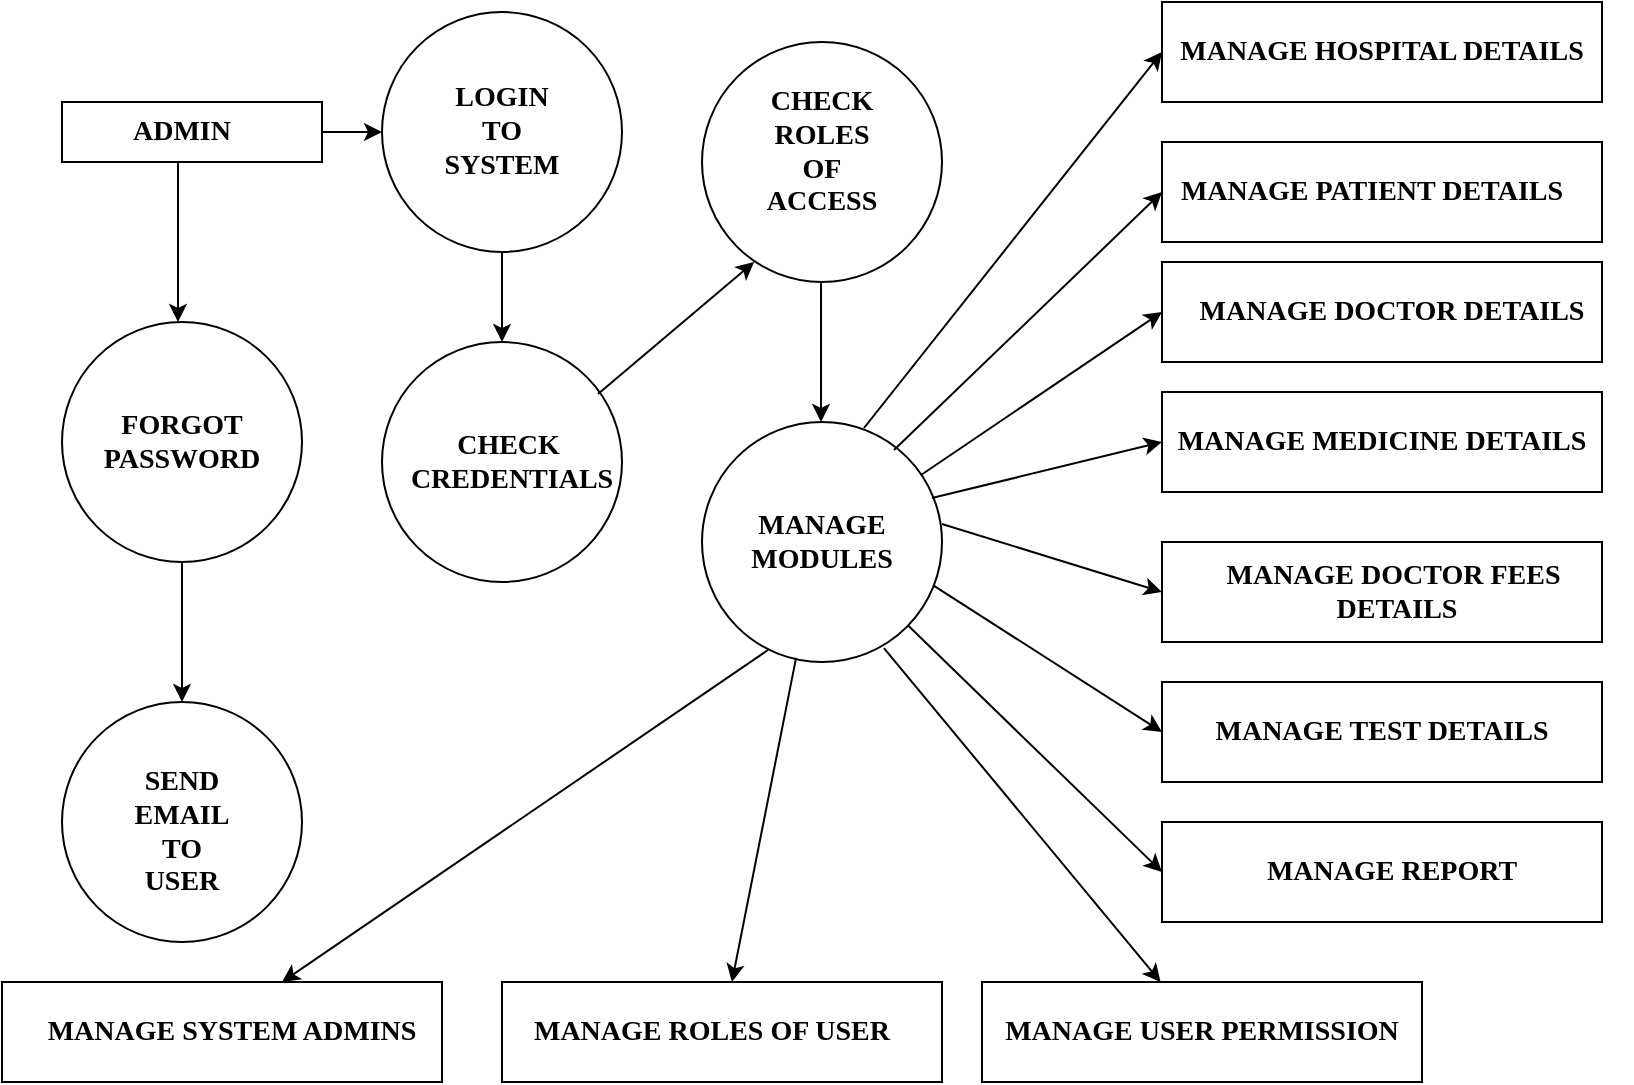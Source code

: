 <mxfile version="17.2.1" type="github"><diagram id="VadPdyfFEs9EMEg-Ikgb" name="Page-1"><mxGraphModel dx="1422" dy="786" grid="1" gridSize="10" guides="1" tooltips="1" connect="1" arrows="1" fold="1" page="1" pageScale="1" pageWidth="850" pageHeight="1100" math="0" shadow="0"><root><mxCell id="0"/><mxCell id="1" parent="0"/><mxCell id="cvcMXm5plTM_7eAr5bGI-1" value="" style="rounded=0;whiteSpace=wrap;html=1;" parent="1" vertex="1"><mxGeometry x="55" y="210" width="130" height="30" as="geometry"/></mxCell><mxCell id="cvcMXm5plTM_7eAr5bGI-2" value="" style="endArrow=classic;html=1;rounded=0;exitX=1;exitY=0.5;exitDx=0;exitDy=0;" parent="1" source="cvcMXm5plTM_7eAr5bGI-1" edge="1"><mxGeometry width="50" height="50" relative="1" as="geometry"><mxPoint x="225" y="250" as="sourcePoint"/><mxPoint x="215" y="225" as="targetPoint"/></mxGeometry></mxCell><mxCell id="cvcMXm5plTM_7eAr5bGI-3" value="" style="ellipse;whiteSpace=wrap;html=1;aspect=fixed;" parent="1" vertex="1"><mxGeometry x="215" y="165" width="120" height="120" as="geometry"/></mxCell><mxCell id="cvcMXm5plTM_7eAr5bGI-4" value="" style="endArrow=classic;html=1;rounded=0;exitX=0.5;exitY=1;exitDx=0;exitDy=0;" parent="1" source="cvcMXm5plTM_7eAr5bGI-3" edge="1"><mxGeometry width="50" height="50" relative="1" as="geometry"><mxPoint x="395" y="560" as="sourcePoint"/><mxPoint x="275" y="330" as="targetPoint"/></mxGeometry></mxCell><mxCell id="cvcMXm5plTM_7eAr5bGI-5" value="" style="ellipse;whiteSpace=wrap;html=1;aspect=fixed;" parent="1" vertex="1"><mxGeometry x="215" y="330" width="120" height="120" as="geometry"/></mxCell><mxCell id="cvcMXm5plTM_7eAr5bGI-6" value="" style="endArrow=classic;html=1;rounded=0;exitX=0.9;exitY=0.217;exitDx=0;exitDy=0;exitPerimeter=0;entryX=0.217;entryY=0.917;entryDx=0;entryDy=0;entryPerimeter=0;" parent="1" source="cvcMXm5plTM_7eAr5bGI-5" target="cvcMXm5plTM_7eAr5bGI-7" edge="1"><mxGeometry width="50" height="50" relative="1" as="geometry"><mxPoint x="285" y="295" as="sourcePoint"/><mxPoint x="395" y="290" as="targetPoint"/></mxGeometry></mxCell><mxCell id="cvcMXm5plTM_7eAr5bGI-7" value="" style="ellipse;whiteSpace=wrap;html=1;aspect=fixed;" parent="1" vertex="1"><mxGeometry x="375" y="180" width="120" height="120" as="geometry"/></mxCell><mxCell id="cvcMXm5plTM_7eAr5bGI-9" value="" style="edgeStyle=orthogonalEdgeStyle;rounded=0;orthogonalLoop=1;jettySize=auto;html=1;exitX=0.446;exitY=1.1;exitDx=0;exitDy=0;exitPerimeter=0;" parent="1" source="cvcMXm5plTM_7eAr5bGI-1" edge="1"><mxGeometry relative="1" as="geometry"><mxPoint x="145" y="325" as="sourcePoint"/><mxPoint x="113" y="320" as="targetPoint"/><Array as="points"><mxPoint x="113" y="240"/><mxPoint x="113" y="240"/></Array></mxGeometry></mxCell><mxCell id="cvcMXm5plTM_7eAr5bGI-10" value="" style="ellipse;whiteSpace=wrap;html=1;aspect=fixed;" parent="1" vertex="1"><mxGeometry x="55" y="320" width="120" height="120" as="geometry"/></mxCell><mxCell id="cvcMXm5plTM_7eAr5bGI-12" value="" style="endArrow=classic;html=1;rounded=0;exitX=0.5;exitY=1;exitDx=0;exitDy=0;" parent="1" source="cvcMXm5plTM_7eAr5bGI-10" edge="1"><mxGeometry width="50" height="50" relative="1" as="geometry"><mxPoint x="395" y="560" as="sourcePoint"/><mxPoint x="115" y="510" as="targetPoint"/></mxGeometry></mxCell><mxCell id="cvcMXm5plTM_7eAr5bGI-13" value="" style="ellipse;whiteSpace=wrap;html=1;aspect=fixed;" parent="1" vertex="1"><mxGeometry x="55" y="510" width="120" height="120" as="geometry"/></mxCell><mxCell id="cvcMXm5plTM_7eAr5bGI-14" value="" style="endArrow=classic;html=1;rounded=0;exitX=0.5;exitY=1;exitDx=0;exitDy=0;" parent="1" edge="1"><mxGeometry width="50" height="50" relative="1" as="geometry"><mxPoint x="434.5" y="300" as="sourcePoint"/><mxPoint x="434.5" y="370" as="targetPoint"/></mxGeometry></mxCell><mxCell id="cvcMXm5plTM_7eAr5bGI-15" value="" style="ellipse;whiteSpace=wrap;html=1;aspect=fixed;" parent="1" vertex="1"><mxGeometry x="375" y="370" width="120" height="120" as="geometry"/></mxCell><mxCell id="cvcMXm5plTM_7eAr5bGI-17" value="" style="rounded=0;whiteSpace=wrap;html=1;" parent="1" vertex="1"><mxGeometry x="25" y="650" width="220" height="50" as="geometry"/></mxCell><mxCell id="cvcMXm5plTM_7eAr5bGI-18" value="" style="rounded=0;whiteSpace=wrap;html=1;" parent="1" vertex="1"><mxGeometry x="275" y="650" width="220" height="50" as="geometry"/></mxCell><mxCell id="cvcMXm5plTM_7eAr5bGI-19" value="" style="rounded=0;whiteSpace=wrap;html=1;" parent="1" vertex="1"><mxGeometry x="515" y="650" width="220" height="50" as="geometry"/></mxCell><mxCell id="cvcMXm5plTM_7eAr5bGI-20" value="" style="endArrow=classic;html=1;rounded=0;exitX=0.275;exitY=0.95;exitDx=0;exitDy=0;exitPerimeter=0;" parent="1" source="cvcMXm5plTM_7eAr5bGI-15" edge="1"><mxGeometry width="50" height="50" relative="1" as="geometry"><mxPoint x="395" y="560" as="sourcePoint"/><mxPoint x="165" y="650" as="targetPoint"/></mxGeometry></mxCell><mxCell id="cvcMXm5plTM_7eAr5bGI-21" value="" style="endArrow=classic;html=1;rounded=0;exitX=0.392;exitY=0.983;exitDx=0;exitDy=0;exitPerimeter=0;" parent="1" source="cvcMXm5plTM_7eAr5bGI-15" target="cvcMXm5plTM_7eAr5bGI-18" edge="1"><mxGeometry width="50" height="50" relative="1" as="geometry"><mxPoint x="395" y="560" as="sourcePoint"/><mxPoint x="445" y="510" as="targetPoint"/></mxGeometry></mxCell><mxCell id="cvcMXm5plTM_7eAr5bGI-23" value="" style="endArrow=classic;html=1;rounded=0;exitX=0.758;exitY=0.942;exitDx=0;exitDy=0;exitPerimeter=0;" parent="1" source="cvcMXm5plTM_7eAr5bGI-15" target="cvcMXm5plTM_7eAr5bGI-19" edge="1"><mxGeometry width="50" height="50" relative="1" as="geometry"><mxPoint x="395" y="560" as="sourcePoint"/><mxPoint x="445" y="510" as="targetPoint"/></mxGeometry></mxCell><mxCell id="cvcMXm5plTM_7eAr5bGI-24" value="" style="rounded=0;whiteSpace=wrap;html=1;" parent="1" vertex="1"><mxGeometry x="605" y="160" width="220" height="50" as="geometry"/></mxCell><mxCell id="cvcMXm5plTM_7eAr5bGI-25" value="" style="rounded=0;whiteSpace=wrap;html=1;" parent="1" vertex="1"><mxGeometry x="605" y="230" width="220" height="50" as="geometry"/></mxCell><mxCell id="cvcMXm5plTM_7eAr5bGI-26" value="" style="rounded=0;whiteSpace=wrap;html=1;" parent="1" vertex="1"><mxGeometry x="605" y="430" width="220" height="50" as="geometry"/></mxCell><mxCell id="cvcMXm5plTM_7eAr5bGI-27" value="" style="rounded=0;whiteSpace=wrap;html=1;" parent="1" vertex="1"><mxGeometry x="605" y="355" width="220" height="50" as="geometry"/></mxCell><mxCell id="cvcMXm5plTM_7eAr5bGI-28" value="" style="rounded=0;whiteSpace=wrap;html=1;" parent="1" vertex="1"><mxGeometry x="605" y="290" width="220" height="50" as="geometry"/></mxCell><mxCell id="cvcMXm5plTM_7eAr5bGI-29" value="" style="rounded=0;whiteSpace=wrap;html=1;" parent="1" vertex="1"><mxGeometry x="605" y="500" width="220" height="50" as="geometry"/></mxCell><mxCell id="cvcMXm5plTM_7eAr5bGI-30" value="" style="rounded=0;whiteSpace=wrap;html=1;" parent="1" vertex="1"><mxGeometry x="605" y="570" width="220" height="50" as="geometry"/></mxCell><mxCell id="cvcMXm5plTM_7eAr5bGI-31" value="" style="endArrow=classic;html=1;rounded=0;entryX=0;entryY=0.5;entryDx=0;entryDy=0;" parent="1" source="cvcMXm5plTM_7eAr5bGI-15" target="cvcMXm5plTM_7eAr5bGI-30" edge="1"><mxGeometry width="50" height="50" relative="1" as="geometry"><mxPoint x="395" y="560" as="sourcePoint"/><mxPoint x="445" y="510" as="targetPoint"/></mxGeometry></mxCell><mxCell id="cvcMXm5plTM_7eAr5bGI-32" value="" style="endArrow=classic;html=1;rounded=0;entryX=0;entryY=0.5;entryDx=0;entryDy=0;exitX=0.967;exitY=0.683;exitDx=0;exitDy=0;exitPerimeter=0;" parent="1" source="cvcMXm5plTM_7eAr5bGI-15" target="cvcMXm5plTM_7eAr5bGI-29" edge="1"><mxGeometry width="50" height="50" relative="1" as="geometry"><mxPoint x="488.055" y="481.789" as="sourcePoint"/><mxPoint x="615" y="605" as="targetPoint"/></mxGeometry></mxCell><mxCell id="cvcMXm5plTM_7eAr5bGI-33" value="" style="endArrow=classic;html=1;rounded=0;entryX=0;entryY=0.5;entryDx=0;entryDy=0;exitX=1;exitY=0.425;exitDx=0;exitDy=0;exitPerimeter=0;" parent="1" source="cvcMXm5plTM_7eAr5bGI-15" target="cvcMXm5plTM_7eAr5bGI-26" edge="1"><mxGeometry width="50" height="50" relative="1" as="geometry"><mxPoint x="498.055" y="491.789" as="sourcePoint"/><mxPoint x="625" y="615" as="targetPoint"/></mxGeometry></mxCell><mxCell id="cvcMXm5plTM_7eAr5bGI-34" value="" style="endArrow=classic;html=1;rounded=0;entryX=0;entryY=0.5;entryDx=0;entryDy=0;exitX=0.958;exitY=0.317;exitDx=0;exitDy=0;exitPerimeter=0;" parent="1" source="cvcMXm5plTM_7eAr5bGI-15" target="cvcMXm5plTM_7eAr5bGI-27" edge="1"><mxGeometry width="50" height="50" relative="1" as="geometry"><mxPoint x="508.055" y="501.789" as="sourcePoint"/><mxPoint x="635" y="625" as="targetPoint"/></mxGeometry></mxCell><mxCell id="cvcMXm5plTM_7eAr5bGI-35" value="" style="endArrow=classic;html=1;rounded=0;entryX=0;entryY=0.5;entryDx=0;entryDy=0;" parent="1" source="cvcMXm5plTM_7eAr5bGI-15" target="cvcMXm5plTM_7eAr5bGI-28" edge="1"><mxGeometry width="50" height="50" relative="1" as="geometry"><mxPoint x="518.055" y="511.789" as="sourcePoint"/><mxPoint x="645" y="635" as="targetPoint"/></mxGeometry></mxCell><mxCell id="cvcMXm5plTM_7eAr5bGI-36" value="" style="endArrow=classic;html=1;rounded=0;entryX=0;entryY=0.5;entryDx=0;entryDy=0;exitX=0.8;exitY=0.117;exitDx=0;exitDy=0;exitPerimeter=0;" parent="1" source="cvcMXm5plTM_7eAr5bGI-15" target="cvcMXm5plTM_7eAr5bGI-25" edge="1"><mxGeometry width="50" height="50" relative="1" as="geometry"><mxPoint x="528.055" y="521.789" as="sourcePoint"/><mxPoint x="655" y="645" as="targetPoint"/></mxGeometry></mxCell><mxCell id="cvcMXm5plTM_7eAr5bGI-37" value="" style="endArrow=classic;html=1;rounded=0;entryX=0;entryY=0.5;entryDx=0;entryDy=0;exitX=0.675;exitY=0.025;exitDx=0;exitDy=0;exitPerimeter=0;" parent="1" source="cvcMXm5plTM_7eAr5bGI-15" target="cvcMXm5plTM_7eAr5bGI-24" edge="1"><mxGeometry width="50" height="50" relative="1" as="geometry"><mxPoint x="538.055" y="531.789" as="sourcePoint"/><mxPoint x="665" y="655" as="targetPoint"/></mxGeometry></mxCell><mxCell id="cvcMXm5plTM_7eAr5bGI-39" value="ADMIN" style="text;html=1;strokeColor=none;fillColor=none;align=center;verticalAlign=middle;whiteSpace=wrap;rounded=0;fontFamily=Times New Roman;fontStyle=1;fontSize=14;" parent="1" vertex="1"><mxGeometry x="85" y="210" width="60" height="30" as="geometry"/></mxCell><mxCell id="cvcMXm5plTM_7eAr5bGI-40" value="LOGIN&lt;br&gt;TO&lt;br&gt;SYSTEM" style="text;html=1;strokeColor=none;fillColor=none;align=center;verticalAlign=middle;whiteSpace=wrap;rounded=0;fontFamily=Times New Roman;fontStyle=1;fontSize=14;" parent="1" vertex="1"><mxGeometry x="245" y="210" width="60" height="30" as="geometry"/></mxCell><mxCell id="cvcMXm5plTM_7eAr5bGI-41" value="&lt;b&gt;CHECK ROLES OF ACCESS&lt;/b&gt;" style="text;html=1;strokeColor=none;fillColor=none;align=center;verticalAlign=middle;whiteSpace=wrap;rounded=0;fontFamily=Times New Roman;fontSize=14;" parent="1" vertex="1"><mxGeometry x="405" y="220" width="60" height="30" as="geometry"/></mxCell><mxCell id="cvcMXm5plTM_7eAr5bGI-42" value="&lt;b&gt;MANAGE MODULES&lt;/b&gt;" style="text;html=1;strokeColor=none;fillColor=none;align=center;verticalAlign=middle;whiteSpace=wrap;rounded=0;fontFamily=Times New Roman;fontSize=14;" parent="1" vertex="1"><mxGeometry x="405" y="415" width="60" height="30" as="geometry"/></mxCell><mxCell id="cvcMXm5plTM_7eAr5bGI-44" value="&lt;b&gt;CHECK&amp;nbsp;&lt;br&gt;CREDENTIALS&lt;br&gt;&lt;/b&gt;" style="text;html=1;strokeColor=none;fillColor=none;align=center;verticalAlign=middle;whiteSpace=wrap;rounded=0;fontFamily=Times New Roman;fontSize=14;" parent="1" vertex="1"><mxGeometry x="250" y="375" width="60" height="30" as="geometry"/></mxCell><mxCell id="cvcMXm5plTM_7eAr5bGI-45" value="&lt;b&gt;FORGOT PASSWORD&lt;/b&gt;" style="text;html=1;strokeColor=none;fillColor=none;align=center;verticalAlign=middle;whiteSpace=wrap;rounded=0;fontFamily=Times New Roman;fontSize=14;" parent="1" vertex="1"><mxGeometry x="85" y="365" width="60" height="30" as="geometry"/></mxCell><mxCell id="cvcMXm5plTM_7eAr5bGI-46" value="&lt;b&gt;SEND EMAIL TO USER&lt;/b&gt;" style="text;html=1;strokeColor=none;fillColor=none;align=center;verticalAlign=middle;whiteSpace=wrap;rounded=0;fontFamily=Times New Roman;fontSize=14;" parent="1" vertex="1"><mxGeometry x="85" y="560" width="60" height="30" as="geometry"/></mxCell><mxCell id="cvcMXm5plTM_7eAr5bGI-47" value="MANAGE SYSTEM ADMINS" style="text;html=1;strokeColor=none;fillColor=none;align=center;verticalAlign=middle;whiteSpace=wrap;rounded=0;fontFamily=Times New Roman;fontStyle=1;fontSize=14;" parent="1" vertex="1"><mxGeometry x="35" y="660" width="210" height="30" as="geometry"/></mxCell><mxCell id="cvcMXm5plTM_7eAr5bGI-48" value="MANAGE ROLES OF USER" style="text;html=1;strokeColor=none;fillColor=none;align=center;verticalAlign=middle;whiteSpace=wrap;rounded=0;fontFamily=Times New Roman;fontStyle=1;fontSize=14;" parent="1" vertex="1"><mxGeometry x="275" y="660" width="210" height="30" as="geometry"/></mxCell><mxCell id="cvcMXm5plTM_7eAr5bGI-49" value="MANAGE USER PERMISSION" style="text;html=1;strokeColor=none;fillColor=none;align=center;verticalAlign=middle;whiteSpace=wrap;rounded=0;fontFamily=Times New Roman;fontStyle=1;fontSize=14;" parent="1" vertex="1"><mxGeometry x="520" y="660" width="210" height="30" as="geometry"/></mxCell><mxCell id="cvcMXm5plTM_7eAr5bGI-50" value="MANAGE HOSPITAL DETAILS" style="text;html=1;strokeColor=none;fillColor=none;align=center;verticalAlign=middle;whiteSpace=wrap;rounded=0;fontFamily=Times New Roman;fontStyle=1;fontSize=14;" parent="1" vertex="1"><mxGeometry x="610" y="170" width="210" height="30" as="geometry"/></mxCell><mxCell id="cvcMXm5plTM_7eAr5bGI-51" value="MANAGE PATIENT DETAILS" style="text;html=1;strokeColor=none;fillColor=none;align=center;verticalAlign=middle;whiteSpace=wrap;rounded=0;fontFamily=Times New Roman;fontStyle=1;fontSize=14;" parent="1" vertex="1"><mxGeometry x="605" y="240" width="210" height="30" as="geometry"/></mxCell><mxCell id="cvcMXm5plTM_7eAr5bGI-52" value="MANAGE DOCTOR DETAILS" style="text;html=1;strokeColor=none;fillColor=none;align=center;verticalAlign=middle;whiteSpace=wrap;rounded=0;fontFamily=Times New Roman;fontStyle=1;fontSize=14;" parent="1" vertex="1"><mxGeometry x="615" y="300" width="210" height="30" as="geometry"/></mxCell><mxCell id="cvcMXm5plTM_7eAr5bGI-53" value="MANAGE MEDICINE DETAILS" style="text;html=1;strokeColor=none;fillColor=none;align=center;verticalAlign=middle;whiteSpace=wrap;rounded=0;fontFamily=Times New Roman;fontStyle=1;fontSize=14;" parent="1" vertex="1"><mxGeometry x="610" y="365" width="210" height="30" as="geometry"/></mxCell><mxCell id="cvcMXm5plTM_7eAr5bGI-54" value="MANAGE DOCTOR FEES&amp;nbsp; DETAILS" style="text;html=1;strokeColor=none;fillColor=none;align=center;verticalAlign=middle;whiteSpace=wrap;rounded=0;fontFamily=Times New Roman;fontStyle=1;fontSize=14;" parent="1" vertex="1"><mxGeometry x="605" y="440" width="235" height="30" as="geometry"/></mxCell><mxCell id="cvcMXm5plTM_7eAr5bGI-55" value="MANAGE TEST DETAILS" style="text;html=1;strokeColor=none;fillColor=none;align=center;verticalAlign=middle;whiteSpace=wrap;rounded=0;fontFamily=Times New Roman;fontStyle=1;fontSize=14;" parent="1" vertex="1"><mxGeometry x="610" y="510" width="210" height="30" as="geometry"/></mxCell><mxCell id="cvcMXm5plTM_7eAr5bGI-56" value="MANAGE REPORT" style="text;html=1;strokeColor=none;fillColor=none;align=center;verticalAlign=middle;whiteSpace=wrap;rounded=0;fontFamily=Times New Roman;fontStyle=1;fontSize=14;" parent="1" vertex="1"><mxGeometry x="615" y="580" width="210" height="30" as="geometry"/></mxCell></root></mxGraphModel></diagram></mxfile>